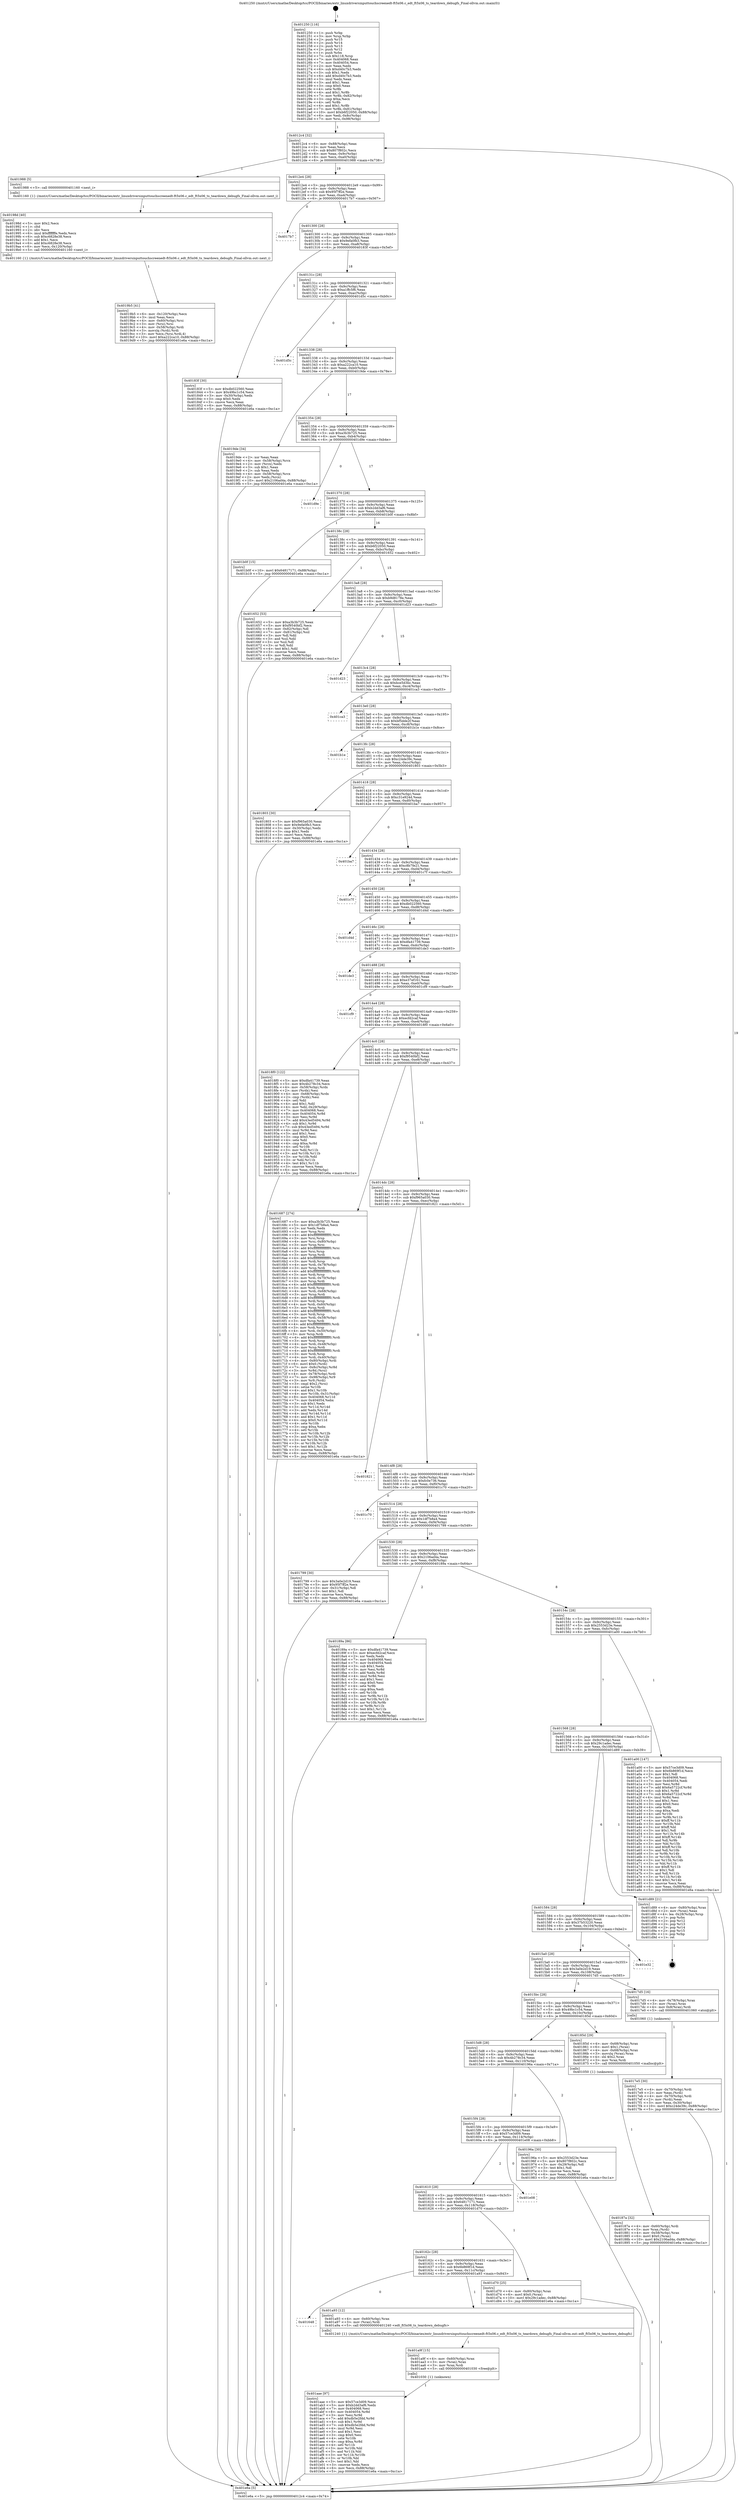 digraph "0x401250" {
  label = "0x401250 (/mnt/c/Users/mathe/Desktop/tcc/POCII/binaries/extr_linuxdriversinputtouchscreenedt-ft5x06.c_edt_ft5x06_ts_teardown_debugfs_Final-ollvm.out::main(0))"
  labelloc = "t"
  node[shape=record]

  Entry [label="",width=0.3,height=0.3,shape=circle,fillcolor=black,style=filled]
  "0x4012c4" [label="{
     0x4012c4 [32]\l
     | [instrs]\l
     &nbsp;&nbsp;0x4012c4 \<+6\>: mov -0x88(%rbp),%eax\l
     &nbsp;&nbsp;0x4012ca \<+2\>: mov %eax,%ecx\l
     &nbsp;&nbsp;0x4012cc \<+6\>: sub $0x807f802c,%ecx\l
     &nbsp;&nbsp;0x4012d2 \<+6\>: mov %eax,-0x9c(%rbp)\l
     &nbsp;&nbsp;0x4012d8 \<+6\>: mov %ecx,-0xa0(%rbp)\l
     &nbsp;&nbsp;0x4012de \<+6\>: je 0000000000401988 \<main+0x738\>\l
  }"]
  "0x401988" [label="{
     0x401988 [5]\l
     | [instrs]\l
     &nbsp;&nbsp;0x401988 \<+5\>: call 0000000000401160 \<next_i\>\l
     | [calls]\l
     &nbsp;&nbsp;0x401160 \{1\} (/mnt/c/Users/mathe/Desktop/tcc/POCII/binaries/extr_linuxdriversinputtouchscreenedt-ft5x06.c_edt_ft5x06_ts_teardown_debugfs_Final-ollvm.out::next_i)\l
  }"]
  "0x4012e4" [label="{
     0x4012e4 [28]\l
     | [instrs]\l
     &nbsp;&nbsp;0x4012e4 \<+5\>: jmp 00000000004012e9 \<main+0x99\>\l
     &nbsp;&nbsp;0x4012e9 \<+6\>: mov -0x9c(%rbp),%eax\l
     &nbsp;&nbsp;0x4012ef \<+5\>: sub $0x95f7ff2e,%eax\l
     &nbsp;&nbsp;0x4012f4 \<+6\>: mov %eax,-0xa4(%rbp)\l
     &nbsp;&nbsp;0x4012fa \<+6\>: je 00000000004017b7 \<main+0x567\>\l
  }"]
  Exit [label="",width=0.3,height=0.3,shape=circle,fillcolor=black,style=filled,peripheries=2]
  "0x4017b7" [label="{
     0x4017b7\l
  }", style=dashed]
  "0x401300" [label="{
     0x401300 [28]\l
     | [instrs]\l
     &nbsp;&nbsp;0x401300 \<+5\>: jmp 0000000000401305 \<main+0xb5\>\l
     &nbsp;&nbsp;0x401305 \<+6\>: mov -0x9c(%rbp),%eax\l
     &nbsp;&nbsp;0x40130b \<+5\>: sub $0x9efa0fb3,%eax\l
     &nbsp;&nbsp;0x401310 \<+6\>: mov %eax,-0xa8(%rbp)\l
     &nbsp;&nbsp;0x401316 \<+6\>: je 000000000040183f \<main+0x5ef\>\l
  }"]
  "0x401aae" [label="{
     0x401aae [97]\l
     | [instrs]\l
     &nbsp;&nbsp;0x401aae \<+5\>: mov $0x57ce3d09,%ecx\l
     &nbsp;&nbsp;0x401ab3 \<+5\>: mov $0xb2dd3af6,%edx\l
     &nbsp;&nbsp;0x401ab8 \<+7\>: mov 0x404068,%esi\l
     &nbsp;&nbsp;0x401abf \<+8\>: mov 0x404054,%r8d\l
     &nbsp;&nbsp;0x401ac7 \<+3\>: mov %esi,%r9d\l
     &nbsp;&nbsp;0x401aca \<+7\>: add $0xdb5e2fdd,%r9d\l
     &nbsp;&nbsp;0x401ad1 \<+4\>: sub $0x1,%r9d\l
     &nbsp;&nbsp;0x401ad5 \<+7\>: sub $0xdb5e2fdd,%r9d\l
     &nbsp;&nbsp;0x401adc \<+4\>: imul %r9d,%esi\l
     &nbsp;&nbsp;0x401ae0 \<+3\>: and $0x1,%esi\l
     &nbsp;&nbsp;0x401ae3 \<+3\>: cmp $0x0,%esi\l
     &nbsp;&nbsp;0x401ae6 \<+4\>: sete %r10b\l
     &nbsp;&nbsp;0x401aea \<+4\>: cmp $0xa,%r8d\l
     &nbsp;&nbsp;0x401aee \<+4\>: setl %r11b\l
     &nbsp;&nbsp;0x401af2 \<+3\>: mov %r10b,%bl\l
     &nbsp;&nbsp;0x401af5 \<+3\>: and %r11b,%bl\l
     &nbsp;&nbsp;0x401af8 \<+3\>: xor %r11b,%r10b\l
     &nbsp;&nbsp;0x401afb \<+3\>: or %r10b,%bl\l
     &nbsp;&nbsp;0x401afe \<+3\>: test $0x1,%bl\l
     &nbsp;&nbsp;0x401b01 \<+3\>: cmovne %edx,%ecx\l
     &nbsp;&nbsp;0x401b04 \<+6\>: mov %ecx,-0x88(%rbp)\l
     &nbsp;&nbsp;0x401b0a \<+5\>: jmp 0000000000401e6a \<main+0xc1a\>\l
  }"]
  "0x40183f" [label="{
     0x40183f [30]\l
     | [instrs]\l
     &nbsp;&nbsp;0x40183f \<+5\>: mov $0xdb022560,%eax\l
     &nbsp;&nbsp;0x401844 \<+5\>: mov $0x49bc1c54,%ecx\l
     &nbsp;&nbsp;0x401849 \<+3\>: mov -0x30(%rbp),%edx\l
     &nbsp;&nbsp;0x40184c \<+3\>: cmp $0x0,%edx\l
     &nbsp;&nbsp;0x40184f \<+3\>: cmove %ecx,%eax\l
     &nbsp;&nbsp;0x401852 \<+6\>: mov %eax,-0x88(%rbp)\l
     &nbsp;&nbsp;0x401858 \<+5\>: jmp 0000000000401e6a \<main+0xc1a\>\l
  }"]
  "0x40131c" [label="{
     0x40131c [28]\l
     | [instrs]\l
     &nbsp;&nbsp;0x40131c \<+5\>: jmp 0000000000401321 \<main+0xd1\>\l
     &nbsp;&nbsp;0x401321 \<+6\>: mov -0x9c(%rbp),%eax\l
     &nbsp;&nbsp;0x401327 \<+5\>: sub $0xa1ffc5f6,%eax\l
     &nbsp;&nbsp;0x40132c \<+6\>: mov %eax,-0xac(%rbp)\l
     &nbsp;&nbsp;0x401332 \<+6\>: je 0000000000401d5c \<main+0xb0c\>\l
  }"]
  "0x401a9f" [label="{
     0x401a9f [15]\l
     | [instrs]\l
     &nbsp;&nbsp;0x401a9f \<+4\>: mov -0x60(%rbp),%rax\l
     &nbsp;&nbsp;0x401aa3 \<+3\>: mov (%rax),%rax\l
     &nbsp;&nbsp;0x401aa6 \<+3\>: mov %rax,%rdi\l
     &nbsp;&nbsp;0x401aa9 \<+5\>: call 0000000000401030 \<free@plt\>\l
     | [calls]\l
     &nbsp;&nbsp;0x401030 \{1\} (unknown)\l
  }"]
  "0x401d5c" [label="{
     0x401d5c\l
  }", style=dashed]
  "0x401338" [label="{
     0x401338 [28]\l
     | [instrs]\l
     &nbsp;&nbsp;0x401338 \<+5\>: jmp 000000000040133d \<main+0xed\>\l
     &nbsp;&nbsp;0x40133d \<+6\>: mov -0x9c(%rbp),%eax\l
     &nbsp;&nbsp;0x401343 \<+5\>: sub $0xa222ca10,%eax\l
     &nbsp;&nbsp;0x401348 \<+6\>: mov %eax,-0xb0(%rbp)\l
     &nbsp;&nbsp;0x40134e \<+6\>: je 00000000004019de \<main+0x78e\>\l
  }"]
  "0x401648" [label="{
     0x401648\l
  }", style=dashed]
  "0x4019de" [label="{
     0x4019de [34]\l
     | [instrs]\l
     &nbsp;&nbsp;0x4019de \<+2\>: xor %eax,%eax\l
     &nbsp;&nbsp;0x4019e0 \<+4\>: mov -0x58(%rbp),%rcx\l
     &nbsp;&nbsp;0x4019e4 \<+2\>: mov (%rcx),%edx\l
     &nbsp;&nbsp;0x4019e6 \<+3\>: sub $0x1,%eax\l
     &nbsp;&nbsp;0x4019e9 \<+2\>: sub %eax,%edx\l
     &nbsp;&nbsp;0x4019eb \<+4\>: mov -0x58(%rbp),%rcx\l
     &nbsp;&nbsp;0x4019ef \<+2\>: mov %edx,(%rcx)\l
     &nbsp;&nbsp;0x4019f1 \<+10\>: movl $0x2106ad4a,-0x88(%rbp)\l
     &nbsp;&nbsp;0x4019fb \<+5\>: jmp 0000000000401e6a \<main+0xc1a\>\l
  }"]
  "0x401354" [label="{
     0x401354 [28]\l
     | [instrs]\l
     &nbsp;&nbsp;0x401354 \<+5\>: jmp 0000000000401359 \<main+0x109\>\l
     &nbsp;&nbsp;0x401359 \<+6\>: mov -0x9c(%rbp),%eax\l
     &nbsp;&nbsp;0x40135f \<+5\>: sub $0xa3b3b725,%eax\l
     &nbsp;&nbsp;0x401364 \<+6\>: mov %eax,-0xb4(%rbp)\l
     &nbsp;&nbsp;0x40136a \<+6\>: je 0000000000401d9e \<main+0xb4e\>\l
  }"]
  "0x401a93" [label="{
     0x401a93 [12]\l
     | [instrs]\l
     &nbsp;&nbsp;0x401a93 \<+4\>: mov -0x60(%rbp),%rax\l
     &nbsp;&nbsp;0x401a97 \<+3\>: mov (%rax),%rdi\l
     &nbsp;&nbsp;0x401a9a \<+5\>: call 0000000000401240 \<edt_ft5x06_ts_teardown_debugfs\>\l
     | [calls]\l
     &nbsp;&nbsp;0x401240 \{1\} (/mnt/c/Users/mathe/Desktop/tcc/POCII/binaries/extr_linuxdriversinputtouchscreenedt-ft5x06.c_edt_ft5x06_ts_teardown_debugfs_Final-ollvm.out::edt_ft5x06_ts_teardown_debugfs)\l
  }"]
  "0x401d9e" [label="{
     0x401d9e\l
  }", style=dashed]
  "0x401370" [label="{
     0x401370 [28]\l
     | [instrs]\l
     &nbsp;&nbsp;0x401370 \<+5\>: jmp 0000000000401375 \<main+0x125\>\l
     &nbsp;&nbsp;0x401375 \<+6\>: mov -0x9c(%rbp),%eax\l
     &nbsp;&nbsp;0x40137b \<+5\>: sub $0xb2dd3af6,%eax\l
     &nbsp;&nbsp;0x401380 \<+6\>: mov %eax,-0xb8(%rbp)\l
     &nbsp;&nbsp;0x401386 \<+6\>: je 0000000000401b0f \<main+0x8bf\>\l
  }"]
  "0x40162c" [label="{
     0x40162c [28]\l
     | [instrs]\l
     &nbsp;&nbsp;0x40162c \<+5\>: jmp 0000000000401631 \<main+0x3e1\>\l
     &nbsp;&nbsp;0x401631 \<+6\>: mov -0x9c(%rbp),%eax\l
     &nbsp;&nbsp;0x401637 \<+5\>: sub $0x6b869f1d,%eax\l
     &nbsp;&nbsp;0x40163c \<+6\>: mov %eax,-0x11c(%rbp)\l
     &nbsp;&nbsp;0x401642 \<+6\>: je 0000000000401a93 \<main+0x843\>\l
  }"]
  "0x401b0f" [label="{
     0x401b0f [15]\l
     | [instrs]\l
     &nbsp;&nbsp;0x401b0f \<+10\>: movl $0x64817171,-0x88(%rbp)\l
     &nbsp;&nbsp;0x401b19 \<+5\>: jmp 0000000000401e6a \<main+0xc1a\>\l
  }"]
  "0x40138c" [label="{
     0x40138c [28]\l
     | [instrs]\l
     &nbsp;&nbsp;0x40138c \<+5\>: jmp 0000000000401391 \<main+0x141\>\l
     &nbsp;&nbsp;0x401391 \<+6\>: mov -0x9c(%rbp),%eax\l
     &nbsp;&nbsp;0x401397 \<+5\>: sub $0xb6f22050,%eax\l
     &nbsp;&nbsp;0x40139c \<+6\>: mov %eax,-0xbc(%rbp)\l
     &nbsp;&nbsp;0x4013a2 \<+6\>: je 0000000000401652 \<main+0x402\>\l
  }"]
  "0x401d70" [label="{
     0x401d70 [25]\l
     | [instrs]\l
     &nbsp;&nbsp;0x401d70 \<+4\>: mov -0x80(%rbp),%rax\l
     &nbsp;&nbsp;0x401d74 \<+6\>: movl $0x0,(%rax)\l
     &nbsp;&nbsp;0x401d7a \<+10\>: movl $0x29c1adec,-0x88(%rbp)\l
     &nbsp;&nbsp;0x401d84 \<+5\>: jmp 0000000000401e6a \<main+0xc1a\>\l
  }"]
  "0x401652" [label="{
     0x401652 [53]\l
     | [instrs]\l
     &nbsp;&nbsp;0x401652 \<+5\>: mov $0xa3b3b725,%eax\l
     &nbsp;&nbsp;0x401657 \<+5\>: mov $0xf9540bf2,%ecx\l
     &nbsp;&nbsp;0x40165c \<+6\>: mov -0x82(%rbp),%dl\l
     &nbsp;&nbsp;0x401662 \<+7\>: mov -0x81(%rbp),%sil\l
     &nbsp;&nbsp;0x401669 \<+3\>: mov %dl,%dil\l
     &nbsp;&nbsp;0x40166c \<+3\>: and %sil,%dil\l
     &nbsp;&nbsp;0x40166f \<+3\>: xor %sil,%dl\l
     &nbsp;&nbsp;0x401672 \<+3\>: or %dl,%dil\l
     &nbsp;&nbsp;0x401675 \<+4\>: test $0x1,%dil\l
     &nbsp;&nbsp;0x401679 \<+3\>: cmovne %ecx,%eax\l
     &nbsp;&nbsp;0x40167c \<+6\>: mov %eax,-0x88(%rbp)\l
     &nbsp;&nbsp;0x401682 \<+5\>: jmp 0000000000401e6a \<main+0xc1a\>\l
  }"]
  "0x4013a8" [label="{
     0x4013a8 [28]\l
     | [instrs]\l
     &nbsp;&nbsp;0x4013a8 \<+5\>: jmp 00000000004013ad \<main+0x15d\>\l
     &nbsp;&nbsp;0x4013ad \<+6\>: mov -0x9c(%rbp),%eax\l
     &nbsp;&nbsp;0x4013b3 \<+5\>: sub $0xb9d8178e,%eax\l
     &nbsp;&nbsp;0x4013b8 \<+6\>: mov %eax,-0xc0(%rbp)\l
     &nbsp;&nbsp;0x4013be \<+6\>: je 0000000000401d23 \<main+0xad3\>\l
  }"]
  "0x401e6a" [label="{
     0x401e6a [5]\l
     | [instrs]\l
     &nbsp;&nbsp;0x401e6a \<+5\>: jmp 00000000004012c4 \<main+0x74\>\l
  }"]
  "0x401250" [label="{
     0x401250 [116]\l
     | [instrs]\l
     &nbsp;&nbsp;0x401250 \<+1\>: push %rbp\l
     &nbsp;&nbsp;0x401251 \<+3\>: mov %rsp,%rbp\l
     &nbsp;&nbsp;0x401254 \<+2\>: push %r15\l
     &nbsp;&nbsp;0x401256 \<+2\>: push %r14\l
     &nbsp;&nbsp;0x401258 \<+2\>: push %r13\l
     &nbsp;&nbsp;0x40125a \<+2\>: push %r12\l
     &nbsp;&nbsp;0x40125c \<+1\>: push %rbx\l
     &nbsp;&nbsp;0x40125d \<+7\>: sub $0x118,%rsp\l
     &nbsp;&nbsp;0x401264 \<+7\>: mov 0x404068,%eax\l
     &nbsp;&nbsp;0x40126b \<+7\>: mov 0x404054,%ecx\l
     &nbsp;&nbsp;0x401272 \<+2\>: mov %eax,%edx\l
     &nbsp;&nbsp;0x401274 \<+6\>: sub $0xd40c7b3,%edx\l
     &nbsp;&nbsp;0x40127a \<+3\>: sub $0x1,%edx\l
     &nbsp;&nbsp;0x40127d \<+6\>: add $0xd40c7b3,%edx\l
     &nbsp;&nbsp;0x401283 \<+3\>: imul %edx,%eax\l
     &nbsp;&nbsp;0x401286 \<+3\>: and $0x1,%eax\l
     &nbsp;&nbsp;0x401289 \<+3\>: cmp $0x0,%eax\l
     &nbsp;&nbsp;0x40128c \<+4\>: sete %r8b\l
     &nbsp;&nbsp;0x401290 \<+4\>: and $0x1,%r8b\l
     &nbsp;&nbsp;0x401294 \<+7\>: mov %r8b,-0x82(%rbp)\l
     &nbsp;&nbsp;0x40129b \<+3\>: cmp $0xa,%ecx\l
     &nbsp;&nbsp;0x40129e \<+4\>: setl %r8b\l
     &nbsp;&nbsp;0x4012a2 \<+4\>: and $0x1,%r8b\l
     &nbsp;&nbsp;0x4012a6 \<+7\>: mov %r8b,-0x81(%rbp)\l
     &nbsp;&nbsp;0x4012ad \<+10\>: movl $0xb6f22050,-0x88(%rbp)\l
     &nbsp;&nbsp;0x4012b7 \<+6\>: mov %edi,-0x8c(%rbp)\l
     &nbsp;&nbsp;0x4012bd \<+7\>: mov %rsi,-0x98(%rbp)\l
  }"]
  "0x401610" [label="{
     0x401610 [28]\l
     | [instrs]\l
     &nbsp;&nbsp;0x401610 \<+5\>: jmp 0000000000401615 \<main+0x3c5\>\l
     &nbsp;&nbsp;0x401615 \<+6\>: mov -0x9c(%rbp),%eax\l
     &nbsp;&nbsp;0x40161b \<+5\>: sub $0x64817171,%eax\l
     &nbsp;&nbsp;0x401620 \<+6\>: mov %eax,-0x118(%rbp)\l
     &nbsp;&nbsp;0x401626 \<+6\>: je 0000000000401d70 \<main+0xb20\>\l
  }"]
  "0x401d23" [label="{
     0x401d23\l
  }", style=dashed]
  "0x4013c4" [label="{
     0x4013c4 [28]\l
     | [instrs]\l
     &nbsp;&nbsp;0x4013c4 \<+5\>: jmp 00000000004013c9 \<main+0x179\>\l
     &nbsp;&nbsp;0x4013c9 \<+6\>: mov -0x9c(%rbp),%eax\l
     &nbsp;&nbsp;0x4013cf \<+5\>: sub $0xbce5d3bc,%eax\l
     &nbsp;&nbsp;0x4013d4 \<+6\>: mov %eax,-0xc4(%rbp)\l
     &nbsp;&nbsp;0x4013da \<+6\>: je 0000000000401ca3 \<main+0xa53\>\l
  }"]
  "0x401e08" [label="{
     0x401e08\l
  }", style=dashed]
  "0x401ca3" [label="{
     0x401ca3\l
  }", style=dashed]
  "0x4013e0" [label="{
     0x4013e0 [28]\l
     | [instrs]\l
     &nbsp;&nbsp;0x4013e0 \<+5\>: jmp 00000000004013e5 \<main+0x195\>\l
     &nbsp;&nbsp;0x4013e5 \<+6\>: mov -0x9c(%rbp),%eax\l
     &nbsp;&nbsp;0x4013eb \<+5\>: sub $0xbf5dde2f,%eax\l
     &nbsp;&nbsp;0x4013f0 \<+6\>: mov %eax,-0xc8(%rbp)\l
     &nbsp;&nbsp;0x4013f6 \<+6\>: je 0000000000401b1e \<main+0x8ce\>\l
  }"]
  "0x4019b5" [label="{
     0x4019b5 [41]\l
     | [instrs]\l
     &nbsp;&nbsp;0x4019b5 \<+6\>: mov -0x120(%rbp),%ecx\l
     &nbsp;&nbsp;0x4019bb \<+3\>: imul %eax,%ecx\l
     &nbsp;&nbsp;0x4019be \<+4\>: mov -0x60(%rbp),%rsi\l
     &nbsp;&nbsp;0x4019c2 \<+3\>: mov (%rsi),%rsi\l
     &nbsp;&nbsp;0x4019c5 \<+4\>: mov -0x58(%rbp),%rdi\l
     &nbsp;&nbsp;0x4019c9 \<+3\>: movslq (%rdi),%rdi\l
     &nbsp;&nbsp;0x4019cc \<+3\>: mov %ecx,(%rsi,%rdi,4)\l
     &nbsp;&nbsp;0x4019cf \<+10\>: movl $0xa222ca10,-0x88(%rbp)\l
     &nbsp;&nbsp;0x4019d9 \<+5\>: jmp 0000000000401e6a \<main+0xc1a\>\l
  }"]
  "0x401b1e" [label="{
     0x401b1e\l
  }", style=dashed]
  "0x4013fc" [label="{
     0x4013fc [28]\l
     | [instrs]\l
     &nbsp;&nbsp;0x4013fc \<+5\>: jmp 0000000000401401 \<main+0x1b1\>\l
     &nbsp;&nbsp;0x401401 \<+6\>: mov -0x9c(%rbp),%eax\l
     &nbsp;&nbsp;0x401407 \<+5\>: sub $0xc24de39c,%eax\l
     &nbsp;&nbsp;0x40140c \<+6\>: mov %eax,-0xcc(%rbp)\l
     &nbsp;&nbsp;0x401412 \<+6\>: je 0000000000401803 \<main+0x5b3\>\l
  }"]
  "0x40198d" [label="{
     0x40198d [40]\l
     | [instrs]\l
     &nbsp;&nbsp;0x40198d \<+5\>: mov $0x2,%ecx\l
     &nbsp;&nbsp;0x401992 \<+1\>: cltd\l
     &nbsp;&nbsp;0x401993 \<+2\>: idiv %ecx\l
     &nbsp;&nbsp;0x401995 \<+6\>: imul $0xfffffffe,%edx,%ecx\l
     &nbsp;&nbsp;0x40199b \<+6\>: sub $0xc6828e38,%ecx\l
     &nbsp;&nbsp;0x4019a1 \<+3\>: add $0x1,%ecx\l
     &nbsp;&nbsp;0x4019a4 \<+6\>: add $0xc6828e38,%ecx\l
     &nbsp;&nbsp;0x4019aa \<+6\>: mov %ecx,-0x120(%rbp)\l
     &nbsp;&nbsp;0x4019b0 \<+5\>: call 0000000000401160 \<next_i\>\l
     | [calls]\l
     &nbsp;&nbsp;0x401160 \{1\} (/mnt/c/Users/mathe/Desktop/tcc/POCII/binaries/extr_linuxdriversinputtouchscreenedt-ft5x06.c_edt_ft5x06_ts_teardown_debugfs_Final-ollvm.out::next_i)\l
  }"]
  "0x401803" [label="{
     0x401803 [30]\l
     | [instrs]\l
     &nbsp;&nbsp;0x401803 \<+5\>: mov $0xf965a030,%eax\l
     &nbsp;&nbsp;0x401808 \<+5\>: mov $0x9efa0fb3,%ecx\l
     &nbsp;&nbsp;0x40180d \<+3\>: mov -0x30(%rbp),%edx\l
     &nbsp;&nbsp;0x401810 \<+3\>: cmp $0x1,%edx\l
     &nbsp;&nbsp;0x401813 \<+3\>: cmovl %ecx,%eax\l
     &nbsp;&nbsp;0x401816 \<+6\>: mov %eax,-0x88(%rbp)\l
     &nbsp;&nbsp;0x40181c \<+5\>: jmp 0000000000401e6a \<main+0xc1a\>\l
  }"]
  "0x401418" [label="{
     0x401418 [28]\l
     | [instrs]\l
     &nbsp;&nbsp;0x401418 \<+5\>: jmp 000000000040141d \<main+0x1cd\>\l
     &nbsp;&nbsp;0x40141d \<+6\>: mov -0x9c(%rbp),%eax\l
     &nbsp;&nbsp;0x401423 \<+5\>: sub $0xc31e924d,%eax\l
     &nbsp;&nbsp;0x401428 \<+6\>: mov %eax,-0xd0(%rbp)\l
     &nbsp;&nbsp;0x40142e \<+6\>: je 0000000000401ba7 \<main+0x957\>\l
  }"]
  "0x4015f4" [label="{
     0x4015f4 [28]\l
     | [instrs]\l
     &nbsp;&nbsp;0x4015f4 \<+5\>: jmp 00000000004015f9 \<main+0x3a9\>\l
     &nbsp;&nbsp;0x4015f9 \<+6\>: mov -0x9c(%rbp),%eax\l
     &nbsp;&nbsp;0x4015ff \<+5\>: sub $0x57ce3d09,%eax\l
     &nbsp;&nbsp;0x401604 \<+6\>: mov %eax,-0x114(%rbp)\l
     &nbsp;&nbsp;0x40160a \<+6\>: je 0000000000401e08 \<main+0xbb8\>\l
  }"]
  "0x401ba7" [label="{
     0x401ba7\l
  }", style=dashed]
  "0x401434" [label="{
     0x401434 [28]\l
     | [instrs]\l
     &nbsp;&nbsp;0x401434 \<+5\>: jmp 0000000000401439 \<main+0x1e9\>\l
     &nbsp;&nbsp;0x401439 \<+6\>: mov -0x9c(%rbp),%eax\l
     &nbsp;&nbsp;0x40143f \<+5\>: sub $0xc8b7fe21,%eax\l
     &nbsp;&nbsp;0x401444 \<+6\>: mov %eax,-0xd4(%rbp)\l
     &nbsp;&nbsp;0x40144a \<+6\>: je 0000000000401c7f \<main+0xa2f\>\l
  }"]
  "0x40196a" [label="{
     0x40196a [30]\l
     | [instrs]\l
     &nbsp;&nbsp;0x40196a \<+5\>: mov $0x2553d23e,%eax\l
     &nbsp;&nbsp;0x40196f \<+5\>: mov $0x807f802c,%ecx\l
     &nbsp;&nbsp;0x401974 \<+3\>: mov -0x29(%rbp),%dl\l
     &nbsp;&nbsp;0x401977 \<+3\>: test $0x1,%dl\l
     &nbsp;&nbsp;0x40197a \<+3\>: cmovne %ecx,%eax\l
     &nbsp;&nbsp;0x40197d \<+6\>: mov %eax,-0x88(%rbp)\l
     &nbsp;&nbsp;0x401983 \<+5\>: jmp 0000000000401e6a \<main+0xc1a\>\l
  }"]
  "0x401c7f" [label="{
     0x401c7f\l
  }", style=dashed]
  "0x401450" [label="{
     0x401450 [28]\l
     | [instrs]\l
     &nbsp;&nbsp;0x401450 \<+5\>: jmp 0000000000401455 \<main+0x205\>\l
     &nbsp;&nbsp;0x401455 \<+6\>: mov -0x9c(%rbp),%eax\l
     &nbsp;&nbsp;0x40145b \<+5\>: sub $0xdb022560,%eax\l
     &nbsp;&nbsp;0x401460 \<+6\>: mov %eax,-0xd8(%rbp)\l
     &nbsp;&nbsp;0x401466 \<+6\>: je 0000000000401d4d \<main+0xafd\>\l
  }"]
  "0x40187a" [label="{
     0x40187a [32]\l
     | [instrs]\l
     &nbsp;&nbsp;0x40187a \<+4\>: mov -0x60(%rbp),%rdi\l
     &nbsp;&nbsp;0x40187e \<+3\>: mov %rax,(%rdi)\l
     &nbsp;&nbsp;0x401881 \<+4\>: mov -0x58(%rbp),%rax\l
     &nbsp;&nbsp;0x401885 \<+6\>: movl $0x0,(%rax)\l
     &nbsp;&nbsp;0x40188b \<+10\>: movl $0x2106ad4a,-0x88(%rbp)\l
     &nbsp;&nbsp;0x401895 \<+5\>: jmp 0000000000401e6a \<main+0xc1a\>\l
  }"]
  "0x401d4d" [label="{
     0x401d4d\l
  }", style=dashed]
  "0x40146c" [label="{
     0x40146c [28]\l
     | [instrs]\l
     &nbsp;&nbsp;0x40146c \<+5\>: jmp 0000000000401471 \<main+0x221\>\l
     &nbsp;&nbsp;0x401471 \<+6\>: mov -0x9c(%rbp),%eax\l
     &nbsp;&nbsp;0x401477 \<+5\>: sub $0xdfa41739,%eax\l
     &nbsp;&nbsp;0x40147c \<+6\>: mov %eax,-0xdc(%rbp)\l
     &nbsp;&nbsp;0x401482 \<+6\>: je 0000000000401de3 \<main+0xb93\>\l
  }"]
  "0x4015d8" [label="{
     0x4015d8 [28]\l
     | [instrs]\l
     &nbsp;&nbsp;0x4015d8 \<+5\>: jmp 00000000004015dd \<main+0x38d\>\l
     &nbsp;&nbsp;0x4015dd \<+6\>: mov -0x9c(%rbp),%eax\l
     &nbsp;&nbsp;0x4015e3 \<+5\>: sub $0x4b278c34,%eax\l
     &nbsp;&nbsp;0x4015e8 \<+6\>: mov %eax,-0x110(%rbp)\l
     &nbsp;&nbsp;0x4015ee \<+6\>: je 000000000040196a \<main+0x71a\>\l
  }"]
  "0x401de3" [label="{
     0x401de3\l
  }", style=dashed]
  "0x401488" [label="{
     0x401488 [28]\l
     | [instrs]\l
     &nbsp;&nbsp;0x401488 \<+5\>: jmp 000000000040148d \<main+0x23d\>\l
     &nbsp;&nbsp;0x40148d \<+6\>: mov -0x9c(%rbp),%eax\l
     &nbsp;&nbsp;0x401493 \<+5\>: sub $0xe37ef161,%eax\l
     &nbsp;&nbsp;0x401498 \<+6\>: mov %eax,-0xe0(%rbp)\l
     &nbsp;&nbsp;0x40149e \<+6\>: je 0000000000401cf9 \<main+0xaa9\>\l
  }"]
  "0x40185d" [label="{
     0x40185d [29]\l
     | [instrs]\l
     &nbsp;&nbsp;0x40185d \<+4\>: mov -0x68(%rbp),%rax\l
     &nbsp;&nbsp;0x401861 \<+6\>: movl $0x1,(%rax)\l
     &nbsp;&nbsp;0x401867 \<+4\>: mov -0x68(%rbp),%rax\l
     &nbsp;&nbsp;0x40186b \<+3\>: movslq (%rax),%rax\l
     &nbsp;&nbsp;0x40186e \<+4\>: shl $0x2,%rax\l
     &nbsp;&nbsp;0x401872 \<+3\>: mov %rax,%rdi\l
     &nbsp;&nbsp;0x401875 \<+5\>: call 0000000000401050 \<malloc@plt\>\l
     | [calls]\l
     &nbsp;&nbsp;0x401050 \{1\} (unknown)\l
  }"]
  "0x401cf9" [label="{
     0x401cf9\l
  }", style=dashed]
  "0x4014a4" [label="{
     0x4014a4 [28]\l
     | [instrs]\l
     &nbsp;&nbsp;0x4014a4 \<+5\>: jmp 00000000004014a9 \<main+0x259\>\l
     &nbsp;&nbsp;0x4014a9 \<+6\>: mov -0x9c(%rbp),%eax\l
     &nbsp;&nbsp;0x4014af \<+5\>: sub $0xecfd2caf,%eax\l
     &nbsp;&nbsp;0x4014b4 \<+6\>: mov %eax,-0xe4(%rbp)\l
     &nbsp;&nbsp;0x4014ba \<+6\>: je 00000000004018f0 \<main+0x6a0\>\l
  }"]
  "0x4017e5" [label="{
     0x4017e5 [30]\l
     | [instrs]\l
     &nbsp;&nbsp;0x4017e5 \<+4\>: mov -0x70(%rbp),%rdi\l
     &nbsp;&nbsp;0x4017e9 \<+2\>: mov %eax,(%rdi)\l
     &nbsp;&nbsp;0x4017eb \<+4\>: mov -0x70(%rbp),%rdi\l
     &nbsp;&nbsp;0x4017ef \<+2\>: mov (%rdi),%eax\l
     &nbsp;&nbsp;0x4017f1 \<+3\>: mov %eax,-0x30(%rbp)\l
     &nbsp;&nbsp;0x4017f4 \<+10\>: movl $0xc24de39c,-0x88(%rbp)\l
     &nbsp;&nbsp;0x4017fe \<+5\>: jmp 0000000000401e6a \<main+0xc1a\>\l
  }"]
  "0x4018f0" [label="{
     0x4018f0 [122]\l
     | [instrs]\l
     &nbsp;&nbsp;0x4018f0 \<+5\>: mov $0xdfa41739,%eax\l
     &nbsp;&nbsp;0x4018f5 \<+5\>: mov $0x4b278c34,%ecx\l
     &nbsp;&nbsp;0x4018fa \<+4\>: mov -0x58(%rbp),%rdx\l
     &nbsp;&nbsp;0x4018fe \<+2\>: mov (%rdx),%esi\l
     &nbsp;&nbsp;0x401900 \<+4\>: mov -0x68(%rbp),%rdx\l
     &nbsp;&nbsp;0x401904 \<+2\>: cmp (%rdx),%esi\l
     &nbsp;&nbsp;0x401906 \<+4\>: setl %dil\l
     &nbsp;&nbsp;0x40190a \<+4\>: and $0x1,%dil\l
     &nbsp;&nbsp;0x40190e \<+4\>: mov %dil,-0x29(%rbp)\l
     &nbsp;&nbsp;0x401912 \<+7\>: mov 0x404068,%esi\l
     &nbsp;&nbsp;0x401919 \<+8\>: mov 0x404054,%r8d\l
     &nbsp;&nbsp;0x401921 \<+3\>: mov %esi,%r9d\l
     &nbsp;&nbsp;0x401924 \<+7\>: add $0x43ed5494,%r9d\l
     &nbsp;&nbsp;0x40192b \<+4\>: sub $0x1,%r9d\l
     &nbsp;&nbsp;0x40192f \<+7\>: sub $0x43ed5494,%r9d\l
     &nbsp;&nbsp;0x401936 \<+4\>: imul %r9d,%esi\l
     &nbsp;&nbsp;0x40193a \<+3\>: and $0x1,%esi\l
     &nbsp;&nbsp;0x40193d \<+3\>: cmp $0x0,%esi\l
     &nbsp;&nbsp;0x401940 \<+4\>: sete %dil\l
     &nbsp;&nbsp;0x401944 \<+4\>: cmp $0xa,%r8d\l
     &nbsp;&nbsp;0x401948 \<+4\>: setl %r10b\l
     &nbsp;&nbsp;0x40194c \<+3\>: mov %dil,%r11b\l
     &nbsp;&nbsp;0x40194f \<+3\>: and %r10b,%r11b\l
     &nbsp;&nbsp;0x401952 \<+3\>: xor %r10b,%dil\l
     &nbsp;&nbsp;0x401955 \<+3\>: or %dil,%r11b\l
     &nbsp;&nbsp;0x401958 \<+4\>: test $0x1,%r11b\l
     &nbsp;&nbsp;0x40195c \<+3\>: cmovne %ecx,%eax\l
     &nbsp;&nbsp;0x40195f \<+6\>: mov %eax,-0x88(%rbp)\l
     &nbsp;&nbsp;0x401965 \<+5\>: jmp 0000000000401e6a \<main+0xc1a\>\l
  }"]
  "0x4014c0" [label="{
     0x4014c0 [28]\l
     | [instrs]\l
     &nbsp;&nbsp;0x4014c0 \<+5\>: jmp 00000000004014c5 \<main+0x275\>\l
     &nbsp;&nbsp;0x4014c5 \<+6\>: mov -0x9c(%rbp),%eax\l
     &nbsp;&nbsp;0x4014cb \<+5\>: sub $0xf9540bf2,%eax\l
     &nbsp;&nbsp;0x4014d0 \<+6\>: mov %eax,-0xe8(%rbp)\l
     &nbsp;&nbsp;0x4014d6 \<+6\>: je 0000000000401687 \<main+0x437\>\l
  }"]
  "0x4015bc" [label="{
     0x4015bc [28]\l
     | [instrs]\l
     &nbsp;&nbsp;0x4015bc \<+5\>: jmp 00000000004015c1 \<main+0x371\>\l
     &nbsp;&nbsp;0x4015c1 \<+6\>: mov -0x9c(%rbp),%eax\l
     &nbsp;&nbsp;0x4015c7 \<+5\>: sub $0x49bc1c54,%eax\l
     &nbsp;&nbsp;0x4015cc \<+6\>: mov %eax,-0x10c(%rbp)\l
     &nbsp;&nbsp;0x4015d2 \<+6\>: je 000000000040185d \<main+0x60d\>\l
  }"]
  "0x401687" [label="{
     0x401687 [274]\l
     | [instrs]\l
     &nbsp;&nbsp;0x401687 \<+5\>: mov $0xa3b3b725,%eax\l
     &nbsp;&nbsp;0x40168c \<+5\>: mov $0x1df7b8a4,%ecx\l
     &nbsp;&nbsp;0x401691 \<+2\>: xor %edx,%edx\l
     &nbsp;&nbsp;0x401693 \<+3\>: mov %rsp,%rsi\l
     &nbsp;&nbsp;0x401696 \<+4\>: add $0xfffffffffffffff0,%rsi\l
     &nbsp;&nbsp;0x40169a \<+3\>: mov %rsi,%rsp\l
     &nbsp;&nbsp;0x40169d \<+4\>: mov %rsi,-0x80(%rbp)\l
     &nbsp;&nbsp;0x4016a1 \<+3\>: mov %rsp,%rsi\l
     &nbsp;&nbsp;0x4016a4 \<+4\>: add $0xfffffffffffffff0,%rsi\l
     &nbsp;&nbsp;0x4016a8 \<+3\>: mov %rsi,%rsp\l
     &nbsp;&nbsp;0x4016ab \<+3\>: mov %rsp,%rdi\l
     &nbsp;&nbsp;0x4016ae \<+4\>: add $0xfffffffffffffff0,%rdi\l
     &nbsp;&nbsp;0x4016b2 \<+3\>: mov %rdi,%rsp\l
     &nbsp;&nbsp;0x4016b5 \<+4\>: mov %rdi,-0x78(%rbp)\l
     &nbsp;&nbsp;0x4016b9 \<+3\>: mov %rsp,%rdi\l
     &nbsp;&nbsp;0x4016bc \<+4\>: add $0xfffffffffffffff0,%rdi\l
     &nbsp;&nbsp;0x4016c0 \<+3\>: mov %rdi,%rsp\l
     &nbsp;&nbsp;0x4016c3 \<+4\>: mov %rdi,-0x70(%rbp)\l
     &nbsp;&nbsp;0x4016c7 \<+3\>: mov %rsp,%rdi\l
     &nbsp;&nbsp;0x4016ca \<+4\>: add $0xfffffffffffffff0,%rdi\l
     &nbsp;&nbsp;0x4016ce \<+3\>: mov %rdi,%rsp\l
     &nbsp;&nbsp;0x4016d1 \<+4\>: mov %rdi,-0x68(%rbp)\l
     &nbsp;&nbsp;0x4016d5 \<+3\>: mov %rsp,%rdi\l
     &nbsp;&nbsp;0x4016d8 \<+4\>: add $0xfffffffffffffff0,%rdi\l
     &nbsp;&nbsp;0x4016dc \<+3\>: mov %rdi,%rsp\l
     &nbsp;&nbsp;0x4016df \<+4\>: mov %rdi,-0x60(%rbp)\l
     &nbsp;&nbsp;0x4016e3 \<+3\>: mov %rsp,%rdi\l
     &nbsp;&nbsp;0x4016e6 \<+4\>: add $0xfffffffffffffff0,%rdi\l
     &nbsp;&nbsp;0x4016ea \<+3\>: mov %rdi,%rsp\l
     &nbsp;&nbsp;0x4016ed \<+4\>: mov %rdi,-0x58(%rbp)\l
     &nbsp;&nbsp;0x4016f1 \<+3\>: mov %rsp,%rdi\l
     &nbsp;&nbsp;0x4016f4 \<+4\>: add $0xfffffffffffffff0,%rdi\l
     &nbsp;&nbsp;0x4016f8 \<+3\>: mov %rdi,%rsp\l
     &nbsp;&nbsp;0x4016fb \<+4\>: mov %rdi,-0x50(%rbp)\l
     &nbsp;&nbsp;0x4016ff \<+3\>: mov %rsp,%rdi\l
     &nbsp;&nbsp;0x401702 \<+4\>: add $0xfffffffffffffff0,%rdi\l
     &nbsp;&nbsp;0x401706 \<+3\>: mov %rdi,%rsp\l
     &nbsp;&nbsp;0x401709 \<+4\>: mov %rdi,-0x48(%rbp)\l
     &nbsp;&nbsp;0x40170d \<+3\>: mov %rsp,%rdi\l
     &nbsp;&nbsp;0x401710 \<+4\>: add $0xfffffffffffffff0,%rdi\l
     &nbsp;&nbsp;0x401714 \<+3\>: mov %rdi,%rsp\l
     &nbsp;&nbsp;0x401717 \<+4\>: mov %rdi,-0x40(%rbp)\l
     &nbsp;&nbsp;0x40171b \<+4\>: mov -0x80(%rbp),%rdi\l
     &nbsp;&nbsp;0x40171f \<+6\>: movl $0x0,(%rdi)\l
     &nbsp;&nbsp;0x401725 \<+7\>: mov -0x8c(%rbp),%r8d\l
     &nbsp;&nbsp;0x40172c \<+3\>: mov %r8d,(%rsi)\l
     &nbsp;&nbsp;0x40172f \<+4\>: mov -0x78(%rbp),%rdi\l
     &nbsp;&nbsp;0x401733 \<+7\>: mov -0x98(%rbp),%r9\l
     &nbsp;&nbsp;0x40173a \<+3\>: mov %r9,(%rdi)\l
     &nbsp;&nbsp;0x40173d \<+3\>: cmpl $0x2,(%rsi)\l
     &nbsp;&nbsp;0x401740 \<+4\>: setne %r10b\l
     &nbsp;&nbsp;0x401744 \<+4\>: and $0x1,%r10b\l
     &nbsp;&nbsp;0x401748 \<+4\>: mov %r10b,-0x31(%rbp)\l
     &nbsp;&nbsp;0x40174c \<+8\>: mov 0x404068,%r11d\l
     &nbsp;&nbsp;0x401754 \<+7\>: mov 0x404054,%ebx\l
     &nbsp;&nbsp;0x40175b \<+3\>: sub $0x1,%edx\l
     &nbsp;&nbsp;0x40175e \<+3\>: mov %r11d,%r14d\l
     &nbsp;&nbsp;0x401761 \<+3\>: add %edx,%r14d\l
     &nbsp;&nbsp;0x401764 \<+4\>: imul %r14d,%r11d\l
     &nbsp;&nbsp;0x401768 \<+4\>: and $0x1,%r11d\l
     &nbsp;&nbsp;0x40176c \<+4\>: cmp $0x0,%r11d\l
     &nbsp;&nbsp;0x401770 \<+4\>: sete %r10b\l
     &nbsp;&nbsp;0x401774 \<+3\>: cmp $0xa,%ebx\l
     &nbsp;&nbsp;0x401777 \<+4\>: setl %r15b\l
     &nbsp;&nbsp;0x40177b \<+3\>: mov %r10b,%r12b\l
     &nbsp;&nbsp;0x40177e \<+3\>: and %r15b,%r12b\l
     &nbsp;&nbsp;0x401781 \<+3\>: xor %r15b,%r10b\l
     &nbsp;&nbsp;0x401784 \<+3\>: or %r10b,%r12b\l
     &nbsp;&nbsp;0x401787 \<+4\>: test $0x1,%r12b\l
     &nbsp;&nbsp;0x40178b \<+3\>: cmovne %ecx,%eax\l
     &nbsp;&nbsp;0x40178e \<+6\>: mov %eax,-0x88(%rbp)\l
     &nbsp;&nbsp;0x401794 \<+5\>: jmp 0000000000401e6a \<main+0xc1a\>\l
  }"]
  "0x4014dc" [label="{
     0x4014dc [28]\l
     | [instrs]\l
     &nbsp;&nbsp;0x4014dc \<+5\>: jmp 00000000004014e1 \<main+0x291\>\l
     &nbsp;&nbsp;0x4014e1 \<+6\>: mov -0x9c(%rbp),%eax\l
     &nbsp;&nbsp;0x4014e7 \<+5\>: sub $0xf965a030,%eax\l
     &nbsp;&nbsp;0x4014ec \<+6\>: mov %eax,-0xec(%rbp)\l
     &nbsp;&nbsp;0x4014f2 \<+6\>: je 0000000000401821 \<main+0x5d1\>\l
  }"]
  "0x4017d5" [label="{
     0x4017d5 [16]\l
     | [instrs]\l
     &nbsp;&nbsp;0x4017d5 \<+4\>: mov -0x78(%rbp),%rax\l
     &nbsp;&nbsp;0x4017d9 \<+3\>: mov (%rax),%rax\l
     &nbsp;&nbsp;0x4017dc \<+4\>: mov 0x8(%rax),%rdi\l
     &nbsp;&nbsp;0x4017e0 \<+5\>: call 0000000000401060 \<atoi@plt\>\l
     | [calls]\l
     &nbsp;&nbsp;0x401060 \{1\} (unknown)\l
  }"]
  "0x4015a0" [label="{
     0x4015a0 [28]\l
     | [instrs]\l
     &nbsp;&nbsp;0x4015a0 \<+5\>: jmp 00000000004015a5 \<main+0x355\>\l
     &nbsp;&nbsp;0x4015a5 \<+6\>: mov -0x9c(%rbp),%eax\l
     &nbsp;&nbsp;0x4015ab \<+5\>: sub $0x3a0e2d19,%eax\l
     &nbsp;&nbsp;0x4015b0 \<+6\>: mov %eax,-0x108(%rbp)\l
     &nbsp;&nbsp;0x4015b6 \<+6\>: je 00000000004017d5 \<main+0x585\>\l
  }"]
  "0x401821" [label="{
     0x401821\l
  }", style=dashed]
  "0x4014f8" [label="{
     0x4014f8 [28]\l
     | [instrs]\l
     &nbsp;&nbsp;0x4014f8 \<+5\>: jmp 00000000004014fd \<main+0x2ad\>\l
     &nbsp;&nbsp;0x4014fd \<+6\>: mov -0x9c(%rbp),%eax\l
     &nbsp;&nbsp;0x401503 \<+5\>: sub $0xfc0e736,%eax\l
     &nbsp;&nbsp;0x401508 \<+6\>: mov %eax,-0xf0(%rbp)\l
     &nbsp;&nbsp;0x40150e \<+6\>: je 0000000000401c70 \<main+0xa20\>\l
  }"]
  "0x401e32" [label="{
     0x401e32\l
  }", style=dashed]
  "0x401c70" [label="{
     0x401c70\l
  }", style=dashed]
  "0x401514" [label="{
     0x401514 [28]\l
     | [instrs]\l
     &nbsp;&nbsp;0x401514 \<+5\>: jmp 0000000000401519 \<main+0x2c9\>\l
     &nbsp;&nbsp;0x401519 \<+6\>: mov -0x9c(%rbp),%eax\l
     &nbsp;&nbsp;0x40151f \<+5\>: sub $0x1df7b8a4,%eax\l
     &nbsp;&nbsp;0x401524 \<+6\>: mov %eax,-0xf4(%rbp)\l
     &nbsp;&nbsp;0x40152a \<+6\>: je 0000000000401799 \<main+0x549\>\l
  }"]
  "0x401584" [label="{
     0x401584 [28]\l
     | [instrs]\l
     &nbsp;&nbsp;0x401584 \<+5\>: jmp 0000000000401589 \<main+0x339\>\l
     &nbsp;&nbsp;0x401589 \<+6\>: mov -0x9c(%rbp),%eax\l
     &nbsp;&nbsp;0x40158f \<+5\>: sub $0x37b53220,%eax\l
     &nbsp;&nbsp;0x401594 \<+6\>: mov %eax,-0x104(%rbp)\l
     &nbsp;&nbsp;0x40159a \<+6\>: je 0000000000401e32 \<main+0xbe2\>\l
  }"]
  "0x401799" [label="{
     0x401799 [30]\l
     | [instrs]\l
     &nbsp;&nbsp;0x401799 \<+5\>: mov $0x3a0e2d19,%eax\l
     &nbsp;&nbsp;0x40179e \<+5\>: mov $0x95f7ff2e,%ecx\l
     &nbsp;&nbsp;0x4017a3 \<+3\>: mov -0x31(%rbp),%dl\l
     &nbsp;&nbsp;0x4017a6 \<+3\>: test $0x1,%dl\l
     &nbsp;&nbsp;0x4017a9 \<+3\>: cmovne %ecx,%eax\l
     &nbsp;&nbsp;0x4017ac \<+6\>: mov %eax,-0x88(%rbp)\l
     &nbsp;&nbsp;0x4017b2 \<+5\>: jmp 0000000000401e6a \<main+0xc1a\>\l
  }"]
  "0x401530" [label="{
     0x401530 [28]\l
     | [instrs]\l
     &nbsp;&nbsp;0x401530 \<+5\>: jmp 0000000000401535 \<main+0x2e5\>\l
     &nbsp;&nbsp;0x401535 \<+6\>: mov -0x9c(%rbp),%eax\l
     &nbsp;&nbsp;0x40153b \<+5\>: sub $0x2106ad4a,%eax\l
     &nbsp;&nbsp;0x401540 \<+6\>: mov %eax,-0xf8(%rbp)\l
     &nbsp;&nbsp;0x401546 \<+6\>: je 000000000040189a \<main+0x64a\>\l
  }"]
  "0x401d89" [label="{
     0x401d89 [21]\l
     | [instrs]\l
     &nbsp;&nbsp;0x401d89 \<+4\>: mov -0x80(%rbp),%rax\l
     &nbsp;&nbsp;0x401d8d \<+2\>: mov (%rax),%eax\l
     &nbsp;&nbsp;0x401d8f \<+4\>: lea -0x28(%rbp),%rsp\l
     &nbsp;&nbsp;0x401d93 \<+1\>: pop %rbx\l
     &nbsp;&nbsp;0x401d94 \<+2\>: pop %r12\l
     &nbsp;&nbsp;0x401d96 \<+2\>: pop %r13\l
     &nbsp;&nbsp;0x401d98 \<+2\>: pop %r14\l
     &nbsp;&nbsp;0x401d9a \<+2\>: pop %r15\l
     &nbsp;&nbsp;0x401d9c \<+1\>: pop %rbp\l
     &nbsp;&nbsp;0x401d9d \<+1\>: ret\l
  }"]
  "0x40189a" [label="{
     0x40189a [86]\l
     | [instrs]\l
     &nbsp;&nbsp;0x40189a \<+5\>: mov $0xdfa41739,%eax\l
     &nbsp;&nbsp;0x40189f \<+5\>: mov $0xecfd2caf,%ecx\l
     &nbsp;&nbsp;0x4018a4 \<+2\>: xor %edx,%edx\l
     &nbsp;&nbsp;0x4018a6 \<+7\>: mov 0x404068,%esi\l
     &nbsp;&nbsp;0x4018ad \<+7\>: mov 0x404054,%edi\l
     &nbsp;&nbsp;0x4018b4 \<+3\>: sub $0x1,%edx\l
     &nbsp;&nbsp;0x4018b7 \<+3\>: mov %esi,%r8d\l
     &nbsp;&nbsp;0x4018ba \<+3\>: add %edx,%r8d\l
     &nbsp;&nbsp;0x4018bd \<+4\>: imul %r8d,%esi\l
     &nbsp;&nbsp;0x4018c1 \<+3\>: and $0x1,%esi\l
     &nbsp;&nbsp;0x4018c4 \<+3\>: cmp $0x0,%esi\l
     &nbsp;&nbsp;0x4018c7 \<+4\>: sete %r9b\l
     &nbsp;&nbsp;0x4018cb \<+3\>: cmp $0xa,%edi\l
     &nbsp;&nbsp;0x4018ce \<+4\>: setl %r10b\l
     &nbsp;&nbsp;0x4018d2 \<+3\>: mov %r9b,%r11b\l
     &nbsp;&nbsp;0x4018d5 \<+3\>: and %r10b,%r11b\l
     &nbsp;&nbsp;0x4018d8 \<+3\>: xor %r10b,%r9b\l
     &nbsp;&nbsp;0x4018db \<+3\>: or %r9b,%r11b\l
     &nbsp;&nbsp;0x4018de \<+4\>: test $0x1,%r11b\l
     &nbsp;&nbsp;0x4018e2 \<+3\>: cmovne %ecx,%eax\l
     &nbsp;&nbsp;0x4018e5 \<+6\>: mov %eax,-0x88(%rbp)\l
     &nbsp;&nbsp;0x4018eb \<+5\>: jmp 0000000000401e6a \<main+0xc1a\>\l
  }"]
  "0x40154c" [label="{
     0x40154c [28]\l
     | [instrs]\l
     &nbsp;&nbsp;0x40154c \<+5\>: jmp 0000000000401551 \<main+0x301\>\l
     &nbsp;&nbsp;0x401551 \<+6\>: mov -0x9c(%rbp),%eax\l
     &nbsp;&nbsp;0x401557 \<+5\>: sub $0x2553d23e,%eax\l
     &nbsp;&nbsp;0x40155c \<+6\>: mov %eax,-0xfc(%rbp)\l
     &nbsp;&nbsp;0x401562 \<+6\>: je 0000000000401a00 \<main+0x7b0\>\l
  }"]
  "0x401568" [label="{
     0x401568 [28]\l
     | [instrs]\l
     &nbsp;&nbsp;0x401568 \<+5\>: jmp 000000000040156d \<main+0x31d\>\l
     &nbsp;&nbsp;0x40156d \<+6\>: mov -0x9c(%rbp),%eax\l
     &nbsp;&nbsp;0x401573 \<+5\>: sub $0x29c1adec,%eax\l
     &nbsp;&nbsp;0x401578 \<+6\>: mov %eax,-0x100(%rbp)\l
     &nbsp;&nbsp;0x40157e \<+6\>: je 0000000000401d89 \<main+0xb39\>\l
  }"]
  "0x401a00" [label="{
     0x401a00 [147]\l
     | [instrs]\l
     &nbsp;&nbsp;0x401a00 \<+5\>: mov $0x57ce3d09,%eax\l
     &nbsp;&nbsp;0x401a05 \<+5\>: mov $0x6b869f1d,%ecx\l
     &nbsp;&nbsp;0x401a0a \<+2\>: mov $0x1,%dl\l
     &nbsp;&nbsp;0x401a0c \<+7\>: mov 0x404068,%esi\l
     &nbsp;&nbsp;0x401a13 \<+7\>: mov 0x404054,%edi\l
     &nbsp;&nbsp;0x401a1a \<+3\>: mov %esi,%r8d\l
     &nbsp;&nbsp;0x401a1d \<+7\>: add $0x6a5722cf,%r8d\l
     &nbsp;&nbsp;0x401a24 \<+4\>: sub $0x1,%r8d\l
     &nbsp;&nbsp;0x401a28 \<+7\>: sub $0x6a5722cf,%r8d\l
     &nbsp;&nbsp;0x401a2f \<+4\>: imul %r8d,%esi\l
     &nbsp;&nbsp;0x401a33 \<+3\>: and $0x1,%esi\l
     &nbsp;&nbsp;0x401a36 \<+3\>: cmp $0x0,%esi\l
     &nbsp;&nbsp;0x401a39 \<+4\>: sete %r9b\l
     &nbsp;&nbsp;0x401a3d \<+3\>: cmp $0xa,%edi\l
     &nbsp;&nbsp;0x401a40 \<+4\>: setl %r10b\l
     &nbsp;&nbsp;0x401a44 \<+3\>: mov %r9b,%r11b\l
     &nbsp;&nbsp;0x401a47 \<+4\>: xor $0xff,%r11b\l
     &nbsp;&nbsp;0x401a4b \<+3\>: mov %r10b,%bl\l
     &nbsp;&nbsp;0x401a4e \<+3\>: xor $0xff,%bl\l
     &nbsp;&nbsp;0x401a51 \<+3\>: xor $0x1,%dl\l
     &nbsp;&nbsp;0x401a54 \<+3\>: mov %r11b,%r14b\l
     &nbsp;&nbsp;0x401a57 \<+4\>: and $0xff,%r14b\l
     &nbsp;&nbsp;0x401a5b \<+3\>: and %dl,%r9b\l
     &nbsp;&nbsp;0x401a5e \<+3\>: mov %bl,%r15b\l
     &nbsp;&nbsp;0x401a61 \<+4\>: and $0xff,%r15b\l
     &nbsp;&nbsp;0x401a65 \<+3\>: and %dl,%r10b\l
     &nbsp;&nbsp;0x401a68 \<+3\>: or %r9b,%r14b\l
     &nbsp;&nbsp;0x401a6b \<+3\>: or %r10b,%r15b\l
     &nbsp;&nbsp;0x401a6e \<+3\>: xor %r15b,%r14b\l
     &nbsp;&nbsp;0x401a71 \<+3\>: or %bl,%r11b\l
     &nbsp;&nbsp;0x401a74 \<+4\>: xor $0xff,%r11b\l
     &nbsp;&nbsp;0x401a78 \<+3\>: or $0x1,%dl\l
     &nbsp;&nbsp;0x401a7b \<+3\>: and %dl,%r11b\l
     &nbsp;&nbsp;0x401a7e \<+3\>: or %r11b,%r14b\l
     &nbsp;&nbsp;0x401a81 \<+4\>: test $0x1,%r14b\l
     &nbsp;&nbsp;0x401a85 \<+3\>: cmovne %ecx,%eax\l
     &nbsp;&nbsp;0x401a88 \<+6\>: mov %eax,-0x88(%rbp)\l
     &nbsp;&nbsp;0x401a8e \<+5\>: jmp 0000000000401e6a \<main+0xc1a\>\l
  }"]
  Entry -> "0x401250" [label=" 1"]
  "0x4012c4" -> "0x401988" [label=" 1"]
  "0x4012c4" -> "0x4012e4" [label=" 19"]
  "0x401d89" -> Exit [label=" 1"]
  "0x4012e4" -> "0x4017b7" [label=" 0"]
  "0x4012e4" -> "0x401300" [label=" 19"]
  "0x401d70" -> "0x401e6a" [label=" 1"]
  "0x401300" -> "0x40183f" [label=" 1"]
  "0x401300" -> "0x40131c" [label=" 18"]
  "0x401b0f" -> "0x401e6a" [label=" 1"]
  "0x40131c" -> "0x401d5c" [label=" 0"]
  "0x40131c" -> "0x401338" [label=" 18"]
  "0x401aae" -> "0x401e6a" [label=" 1"]
  "0x401338" -> "0x4019de" [label=" 1"]
  "0x401338" -> "0x401354" [label=" 17"]
  "0x401a9f" -> "0x401aae" [label=" 1"]
  "0x401354" -> "0x401d9e" [label=" 0"]
  "0x401354" -> "0x401370" [label=" 17"]
  "0x401a93" -> "0x401a9f" [label=" 1"]
  "0x401370" -> "0x401b0f" [label=" 1"]
  "0x401370" -> "0x40138c" [label=" 16"]
  "0x40162c" -> "0x401a93" [label=" 1"]
  "0x40138c" -> "0x401652" [label=" 1"]
  "0x40138c" -> "0x4013a8" [label=" 15"]
  "0x401652" -> "0x401e6a" [label=" 1"]
  "0x401250" -> "0x4012c4" [label=" 1"]
  "0x401e6a" -> "0x4012c4" [label=" 19"]
  "0x40162c" -> "0x401648" [label=" 0"]
  "0x4013a8" -> "0x401d23" [label=" 0"]
  "0x4013a8" -> "0x4013c4" [label=" 15"]
  "0x401610" -> "0x401d70" [label=" 1"]
  "0x4013c4" -> "0x401ca3" [label=" 0"]
  "0x4013c4" -> "0x4013e0" [label=" 15"]
  "0x401610" -> "0x40162c" [label=" 1"]
  "0x4013e0" -> "0x401b1e" [label=" 0"]
  "0x4013e0" -> "0x4013fc" [label=" 15"]
  "0x4015f4" -> "0x401e08" [label=" 0"]
  "0x4013fc" -> "0x401803" [label=" 1"]
  "0x4013fc" -> "0x401418" [label=" 14"]
  "0x4015f4" -> "0x401610" [label=" 2"]
  "0x401418" -> "0x401ba7" [label=" 0"]
  "0x401418" -> "0x401434" [label=" 14"]
  "0x401a00" -> "0x401e6a" [label=" 1"]
  "0x401434" -> "0x401c7f" [label=" 0"]
  "0x401434" -> "0x401450" [label=" 14"]
  "0x4019de" -> "0x401e6a" [label=" 1"]
  "0x401450" -> "0x401d4d" [label=" 0"]
  "0x401450" -> "0x40146c" [label=" 14"]
  "0x40198d" -> "0x4019b5" [label=" 1"]
  "0x40146c" -> "0x401de3" [label=" 0"]
  "0x40146c" -> "0x401488" [label=" 14"]
  "0x401988" -> "0x40198d" [label=" 1"]
  "0x401488" -> "0x401cf9" [label=" 0"]
  "0x401488" -> "0x4014a4" [label=" 14"]
  "0x40196a" -> "0x401e6a" [label=" 2"]
  "0x4014a4" -> "0x4018f0" [label=" 2"]
  "0x4014a4" -> "0x4014c0" [label=" 12"]
  "0x4015d8" -> "0x40196a" [label=" 2"]
  "0x4014c0" -> "0x401687" [label=" 1"]
  "0x4014c0" -> "0x4014dc" [label=" 11"]
  "0x4019b5" -> "0x401e6a" [label=" 1"]
  "0x401687" -> "0x401e6a" [label=" 1"]
  "0x4018f0" -> "0x401e6a" [label=" 2"]
  "0x4014dc" -> "0x401821" [label=" 0"]
  "0x4014dc" -> "0x4014f8" [label=" 11"]
  "0x40187a" -> "0x401e6a" [label=" 1"]
  "0x4014f8" -> "0x401c70" [label=" 0"]
  "0x4014f8" -> "0x401514" [label=" 11"]
  "0x40185d" -> "0x40187a" [label=" 1"]
  "0x401514" -> "0x401799" [label=" 1"]
  "0x401514" -> "0x401530" [label=" 10"]
  "0x401799" -> "0x401e6a" [label=" 1"]
  "0x4015bc" -> "0x40185d" [label=" 1"]
  "0x401530" -> "0x40189a" [label=" 2"]
  "0x401530" -> "0x40154c" [label=" 8"]
  "0x4015d8" -> "0x4015f4" [label=" 2"]
  "0x40154c" -> "0x401a00" [label=" 1"]
  "0x40154c" -> "0x401568" [label=" 7"]
  "0x40183f" -> "0x401e6a" [label=" 1"]
  "0x401568" -> "0x401d89" [label=" 1"]
  "0x401568" -> "0x401584" [label=" 6"]
  "0x4015bc" -> "0x4015d8" [label=" 4"]
  "0x401584" -> "0x401e32" [label=" 0"]
  "0x401584" -> "0x4015a0" [label=" 6"]
  "0x40189a" -> "0x401e6a" [label=" 2"]
  "0x4015a0" -> "0x4017d5" [label=" 1"]
  "0x4015a0" -> "0x4015bc" [label=" 5"]
  "0x4017d5" -> "0x4017e5" [label=" 1"]
  "0x4017e5" -> "0x401e6a" [label=" 1"]
  "0x401803" -> "0x401e6a" [label=" 1"]
}
